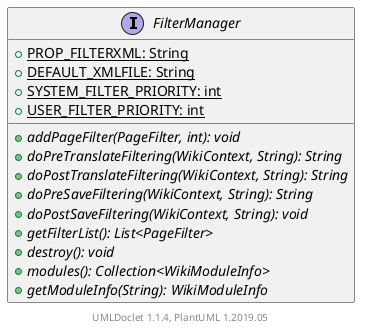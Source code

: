 @startuml

    interface FilterManager [[FilterManager.html]] {
        {static} +PROP_FILTERXML: String
        {static} +DEFAULT_XMLFILE: String
        {static} +SYSTEM_FILTER_PRIORITY: int
        {static} +USER_FILTER_PRIORITY: int
        {abstract} +addPageFilter(PageFilter, int): void
        {abstract} +doPreTranslateFiltering(WikiContext, String): String
        {abstract} +doPostTranslateFiltering(WikiContext, String): String
        {abstract} +doPreSaveFiltering(WikiContext, String): String
        {abstract} +doPostSaveFiltering(WikiContext, String): void
        {abstract} +getFilterList(): List<PageFilter>
        {abstract} +destroy(): void
        {abstract} +modules(): Collection<WikiModuleInfo>
        {abstract} +getModuleInfo(String): WikiModuleInfo
    }


    center footer UMLDoclet 1.1.4, PlantUML 1.2019.05
@enduml

